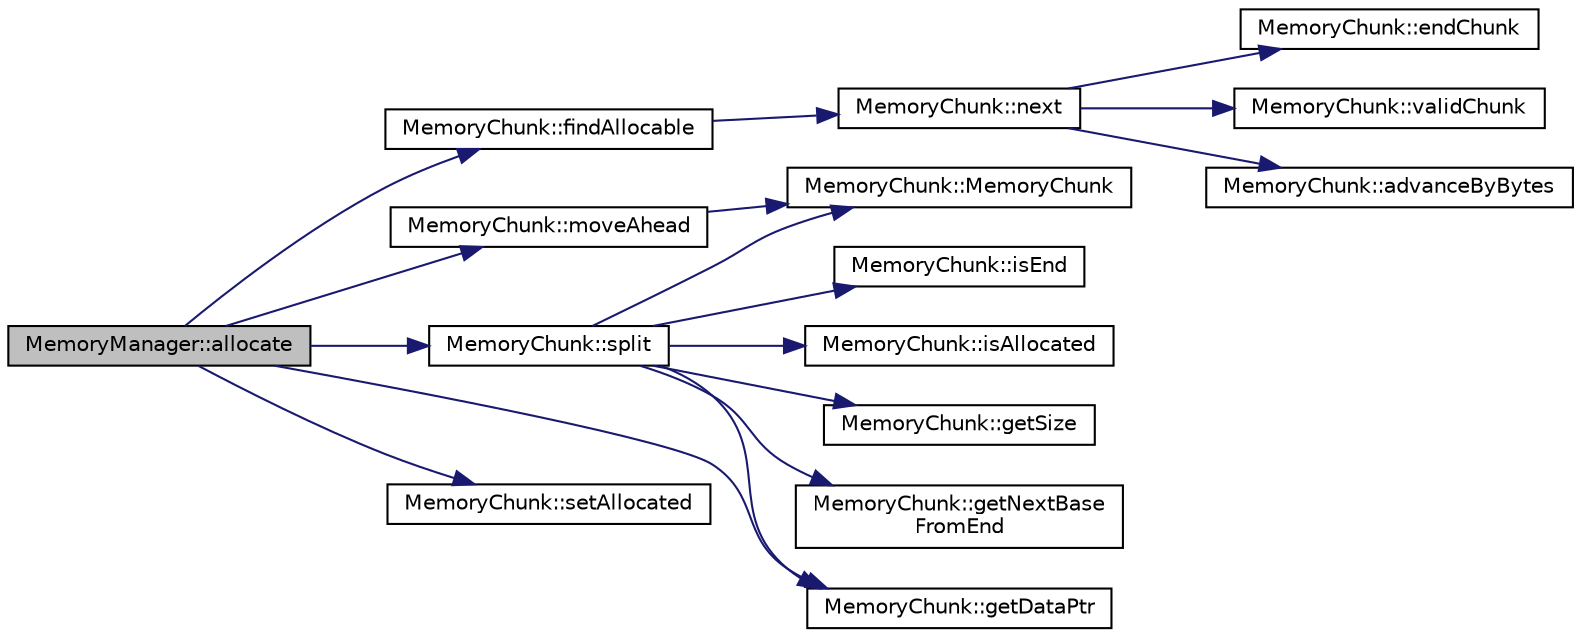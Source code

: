 digraph "MemoryManager::allocate"
{
  edge [fontname="Helvetica",fontsize="10",labelfontname="Helvetica",labelfontsize="10"];
  node [fontname="Helvetica",fontsize="10",shape=record];
  rankdir="LR";
  Node34 [label="MemoryManager::allocate",height=0.2,width=0.4,color="black", fillcolor="grey75", style="filled", fontcolor="black"];
  Node34 -> Node35 [color="midnightblue",fontsize="10",style="solid",fontname="Helvetica"];
  Node35 [label="MemoryChunk::findAllocable",height=0.2,width=0.4,color="black", fillcolor="white", style="filled",URL="$d4/d1d/class_memory_chunk.html#ab3b8549a3aef47a0bbcadce037225ed2"];
  Node35 -> Node36 [color="midnightblue",fontsize="10",style="solid",fontname="Helvetica"];
  Node36 [label="MemoryChunk::next",height=0.2,width=0.4,color="black", fillcolor="white", style="filled",URL="$d4/d1d/class_memory_chunk.html#a4cdc4796b4fe962c6cbf386bf82c4f0a"];
  Node36 -> Node37 [color="midnightblue",fontsize="10",style="solid",fontname="Helvetica"];
  Node37 [label="MemoryChunk::endChunk",height=0.2,width=0.4,color="black", fillcolor="white", style="filled",URL="$d4/d1d/class_memory_chunk.html#a5cb5ae2b25f743044da9ac8121eb810e"];
  Node36 -> Node38 [color="midnightblue",fontsize="10",style="solid",fontname="Helvetica"];
  Node38 [label="MemoryChunk::validChunk",height=0.2,width=0.4,color="black", fillcolor="white", style="filled",URL="$d4/d1d/class_memory_chunk.html#acc575b5a85e63afc79f121b6ba71fbb2"];
  Node36 -> Node39 [color="midnightblue",fontsize="10",style="solid",fontname="Helvetica"];
  Node39 [label="MemoryChunk::advanceByBytes",height=0.2,width=0.4,color="black", fillcolor="white", style="filled",URL="$d4/d1d/class_memory_chunk.html#aae8721905aad927f06d2a4860196d86f"];
  Node34 -> Node40 [color="midnightblue",fontsize="10",style="solid",fontname="Helvetica"];
  Node40 [label="MemoryChunk::moveAhead",height=0.2,width=0.4,color="black", fillcolor="white", style="filled",URL="$d4/d1d/class_memory_chunk.html#aa394b13e0280bfb9fa945d263fd7849f"];
  Node40 -> Node41 [color="midnightblue",fontsize="10",style="solid",fontname="Helvetica"];
  Node41 [label="MemoryChunk::MemoryChunk",height=0.2,width=0.4,color="black", fillcolor="white", style="filled",URL="$d4/d1d/class_memory_chunk.html#aefec33edaebef2383fc1fa09be698433"];
  Node34 -> Node42 [color="midnightblue",fontsize="10",style="solid",fontname="Helvetica"];
  Node42 [label="MemoryChunk::split",height=0.2,width=0.4,color="black", fillcolor="white", style="filled",URL="$d4/d1d/class_memory_chunk.html#ae261e5561acf5a4e3c591b6b49e6a3bf"];
  Node42 -> Node43 [color="midnightblue",fontsize="10",style="solid",fontname="Helvetica"];
  Node43 [label="MemoryChunk::isEnd",height=0.2,width=0.4,color="black", fillcolor="white", style="filled",URL="$d4/d1d/class_memory_chunk.html#a77532081c761e7680970a9dcb0c29660"];
  Node42 -> Node44 [color="midnightblue",fontsize="10",style="solid",fontname="Helvetica"];
  Node44 [label="MemoryChunk::isAllocated",height=0.2,width=0.4,color="black", fillcolor="white", style="filled",URL="$d4/d1d/class_memory_chunk.html#ae4ec0a942bb577ece9a1ec0413ba829f"];
  Node42 -> Node45 [color="midnightblue",fontsize="10",style="solid",fontname="Helvetica"];
  Node45 [label="MemoryChunk::getSize",height=0.2,width=0.4,color="black", fillcolor="white", style="filled",URL="$d4/d1d/class_memory_chunk.html#aa112bc700f6a7ee7a97cb8821d55c701"];
  Node42 -> Node46 [color="midnightblue",fontsize="10",style="solid",fontname="Helvetica"];
  Node46 [label="MemoryChunk::getDataPtr",height=0.2,width=0.4,color="black", fillcolor="white", style="filled",URL="$d4/d1d/class_memory_chunk.html#a76229a1376912890e4c358fec643d0eb"];
  Node42 -> Node41 [color="midnightblue",fontsize="10",style="solid",fontname="Helvetica"];
  Node42 -> Node47 [color="midnightblue",fontsize="10",style="solid",fontname="Helvetica"];
  Node47 [label="MemoryChunk::getNextBase\lFromEnd",height=0.2,width=0.4,color="black", fillcolor="white", style="filled",URL="$d4/d1d/class_memory_chunk.html#ab2cca8d381c3167dae31bb4fdc23affc"];
  Node34 -> Node48 [color="midnightblue",fontsize="10",style="solid",fontname="Helvetica"];
  Node48 [label="MemoryChunk::setAllocated",height=0.2,width=0.4,color="black", fillcolor="white", style="filled",URL="$d4/d1d/class_memory_chunk.html#ae1d0e05382c171f1720f5b3d0fc62eab"];
  Node34 -> Node46 [color="midnightblue",fontsize="10",style="solid",fontname="Helvetica"];
}
